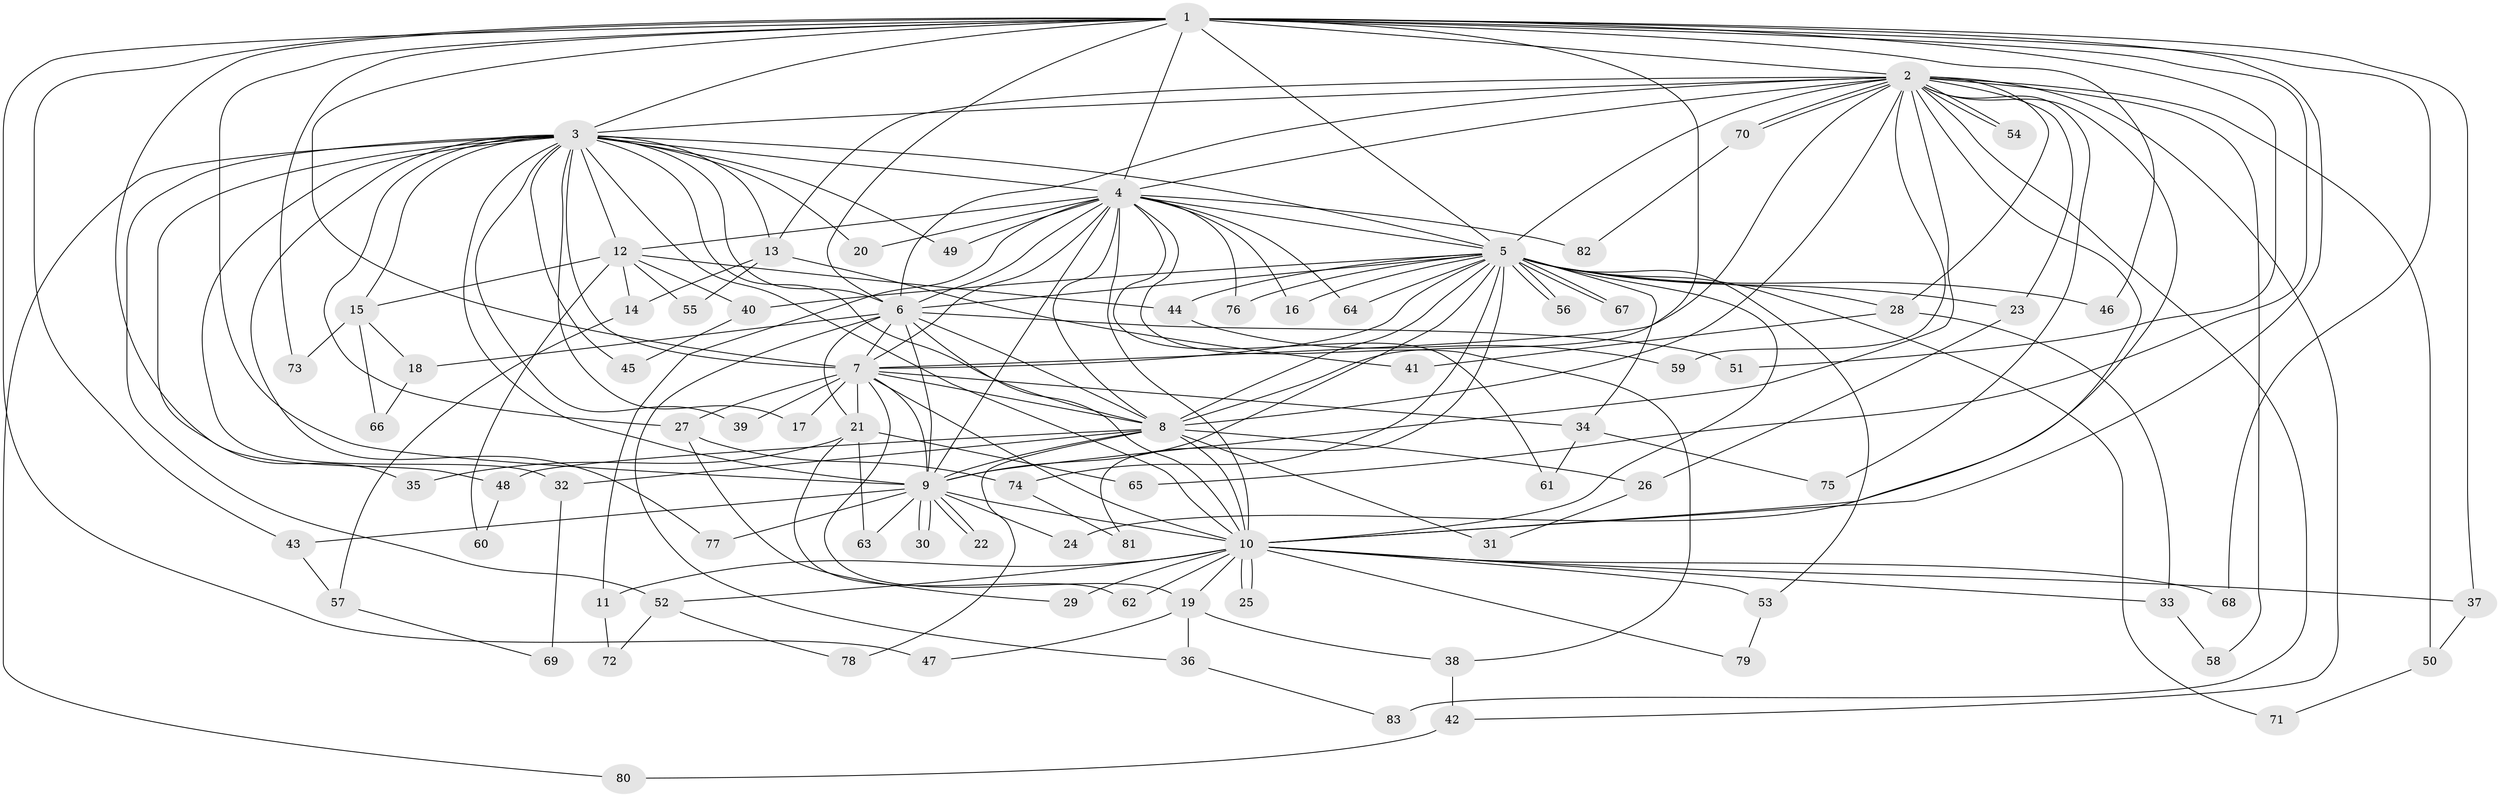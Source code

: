 // Generated by graph-tools (version 1.1) at 2025/13/03/09/25 04:13:58]
// undirected, 83 vertices, 191 edges
graph export_dot {
graph [start="1"]
  node [color=gray90,style=filled];
  1;
  2;
  3;
  4;
  5;
  6;
  7;
  8;
  9;
  10;
  11;
  12;
  13;
  14;
  15;
  16;
  17;
  18;
  19;
  20;
  21;
  22;
  23;
  24;
  25;
  26;
  27;
  28;
  29;
  30;
  31;
  32;
  33;
  34;
  35;
  36;
  37;
  38;
  39;
  40;
  41;
  42;
  43;
  44;
  45;
  46;
  47;
  48;
  49;
  50;
  51;
  52;
  53;
  54;
  55;
  56;
  57;
  58;
  59;
  60;
  61;
  62;
  63;
  64;
  65;
  66;
  67;
  68;
  69;
  70;
  71;
  72;
  73;
  74;
  75;
  76;
  77;
  78;
  79;
  80;
  81;
  82;
  83;
  1 -- 2;
  1 -- 3;
  1 -- 4;
  1 -- 5;
  1 -- 6;
  1 -- 7;
  1 -- 8;
  1 -- 9;
  1 -- 10;
  1 -- 37;
  1 -- 43;
  1 -- 46;
  1 -- 47;
  1 -- 48;
  1 -- 51;
  1 -- 65;
  1 -- 68;
  1 -- 73;
  2 -- 3;
  2 -- 4;
  2 -- 5;
  2 -- 6;
  2 -- 7;
  2 -- 8;
  2 -- 9;
  2 -- 10;
  2 -- 13;
  2 -- 23;
  2 -- 24;
  2 -- 28;
  2 -- 42;
  2 -- 50;
  2 -- 54;
  2 -- 54;
  2 -- 58;
  2 -- 59;
  2 -- 70;
  2 -- 70;
  2 -- 75;
  2 -- 83;
  3 -- 4;
  3 -- 5;
  3 -- 6;
  3 -- 7;
  3 -- 8;
  3 -- 9;
  3 -- 10;
  3 -- 12;
  3 -- 13;
  3 -- 15;
  3 -- 17;
  3 -- 20;
  3 -- 27;
  3 -- 32;
  3 -- 35;
  3 -- 39;
  3 -- 45;
  3 -- 49;
  3 -- 52;
  3 -- 77;
  3 -- 80;
  4 -- 5;
  4 -- 6;
  4 -- 7;
  4 -- 8;
  4 -- 9;
  4 -- 10;
  4 -- 11;
  4 -- 12;
  4 -- 16;
  4 -- 20;
  4 -- 38;
  4 -- 49;
  4 -- 61;
  4 -- 64;
  4 -- 76;
  4 -- 82;
  5 -- 6;
  5 -- 7;
  5 -- 8;
  5 -- 9;
  5 -- 10;
  5 -- 16;
  5 -- 23;
  5 -- 28;
  5 -- 34;
  5 -- 40;
  5 -- 44;
  5 -- 46;
  5 -- 53;
  5 -- 56;
  5 -- 56;
  5 -- 64;
  5 -- 67;
  5 -- 67;
  5 -- 71;
  5 -- 74;
  5 -- 76;
  5 -- 81;
  6 -- 7;
  6 -- 8;
  6 -- 9;
  6 -- 10;
  6 -- 18;
  6 -- 21;
  6 -- 36;
  6 -- 51;
  7 -- 8;
  7 -- 9;
  7 -- 10;
  7 -- 17;
  7 -- 19;
  7 -- 21;
  7 -- 27;
  7 -- 34;
  7 -- 39;
  8 -- 9;
  8 -- 10;
  8 -- 26;
  8 -- 31;
  8 -- 32;
  8 -- 48;
  8 -- 78;
  9 -- 10;
  9 -- 22;
  9 -- 22;
  9 -- 24;
  9 -- 30;
  9 -- 30;
  9 -- 43;
  9 -- 63;
  9 -- 77;
  10 -- 11;
  10 -- 19;
  10 -- 25;
  10 -- 25;
  10 -- 29;
  10 -- 33;
  10 -- 37;
  10 -- 52;
  10 -- 53;
  10 -- 62;
  10 -- 68;
  10 -- 79;
  11 -- 72;
  12 -- 14;
  12 -- 15;
  12 -- 40;
  12 -- 44;
  12 -- 55;
  12 -- 60;
  13 -- 14;
  13 -- 41;
  13 -- 55;
  14 -- 57;
  15 -- 18;
  15 -- 66;
  15 -- 73;
  18 -- 66;
  19 -- 36;
  19 -- 38;
  19 -- 47;
  21 -- 35;
  21 -- 62;
  21 -- 63;
  21 -- 65;
  23 -- 26;
  26 -- 31;
  27 -- 29;
  27 -- 74;
  28 -- 33;
  28 -- 41;
  32 -- 69;
  33 -- 58;
  34 -- 61;
  34 -- 75;
  36 -- 83;
  37 -- 50;
  38 -- 42;
  40 -- 45;
  42 -- 80;
  43 -- 57;
  44 -- 59;
  48 -- 60;
  50 -- 71;
  52 -- 72;
  52 -- 78;
  53 -- 79;
  57 -- 69;
  70 -- 82;
  74 -- 81;
}
